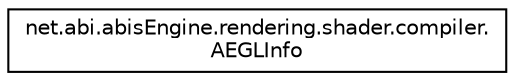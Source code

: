 digraph "Graphical Class Hierarchy"
{
 // LATEX_PDF_SIZE
  edge [fontname="Helvetica",fontsize="10",labelfontname="Helvetica",labelfontsize="10"];
  node [fontname="Helvetica",fontsize="10",shape=record];
  rankdir="LR";
  Node0 [label="net.abi.abisEngine.rendering.shader.compiler.\lAEGLInfo",height=0.2,width=0.4,color="black", fillcolor="white", style="filled",URL="$d3/d7c/classnet_1_1abi_1_1abis_engine_1_1rendering_1_1shader_1_1compiler_1_1_a_e_g_l_info.html",tooltip=" "];
}
